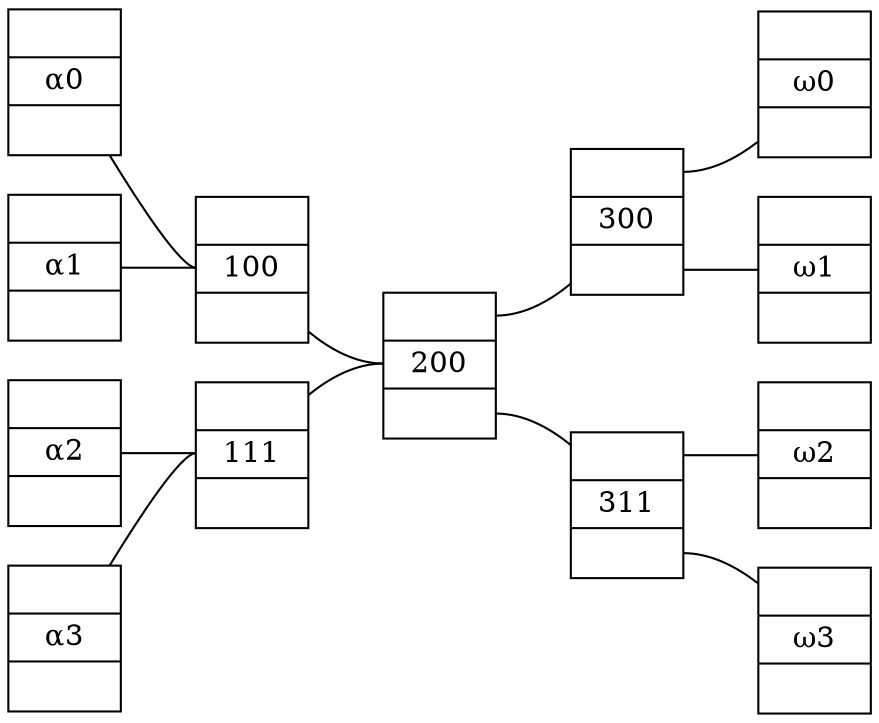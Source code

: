 graph "strict" {
	graph [bb="0,0,414,334",
		rankdir=LR
	];
	node [height=.1,
		label="\N",
		shape=record
	];
	α00	 [height=0.97222,
		label="<f0> |<f1> α0|<f2>",
		pos="27,299",
		rects="0,310.5,54,333.5 0,287.5,54,310.5 0,264.5,54,287.5",
		width=0.75];
	100	 [height=0.97222,
		label="<f0> |<f1> 100|<f2>",
		pos="117,211",
		rects="90,222.5,144,245.5 90,199.5,144,222.5 90,176.5,144,199.5",
		width=0.75];
	α00 -- 100:f1	 [pos="48.569,264.47 63.84,239.82 83.155,211 90,211"];
	ω00	 [height=0.97222,
		label="<f0> |<f1> ω0|<f2>",
		pos="387,299",
		rects="360,310.5,414,333.5 360,287.5,414,310.5 360,264.5,414,287.5",
		width=0.75];
	α01	 [height=0.97222,
		label="<f0> |<f1> α1|<f2>",
		pos="27,211",
		rects="0,222.5,54,245.5 0,199.5,54,222.5 0,176.5,54,199.5",
		width=0.75];
	α01 -- 100:f1	 [pos="54.246,211 65.286,211 78.267,211 90,211"];
	ω01	 [height=0.97222,
		label="<f0> |<f1> ω1|<f2>",
		pos="387,211",
		rects="360,222.5,414,245.5 360,199.5,414,222.5 360,176.5,414,199.5",
		width=0.75];
	α10	 [height=0.97222,
		label="<f0> |<f1> α2|<f2>",
		pos="27,123",
		rects="0,134.5,54,157.5 0,111.5,54,134.5 0,88.5,54,111.5",
		width=0.75];
	111	 [height=0.97222,
		label="<f0> |<f1> 111|<f2>",
		pos="117,123",
		rects="90,134.5,144,157.5 90,111.5,144,134.5 90,88.5,144,111.5",
		width=0.75];
	α10 -- 111:f1	 [pos="54.246,123 65.286,123 78.267,123 90,123"];
	ω10	 [height=0.97222,
		label="<f0> |<f1> ω2|<f2>",
		pos="387,123",
		rects="360,134.5,414,157.5 360,111.5,414,134.5 360,88.5,414,111.5",
		width=0.75];
	α11	 [height=0.97222,
		label="<f0> |<f1> α3|<f2>",
		pos="27,35",
		rects="0,46.5,54,69.5 0,23.5,54,46.5 0,0.5,54,23.5",
		width=0.75];
	α11 -- 111:f1	 [pos="48.569,69.527 63.84,94.181 83.155,123 90,123"];
	ω11	 [height=0.97222,
		label="<f0> |<f1> ω3|<f2>",
		pos="387,35",
		rects="360,46.5,414,69.5 360,23.5,414,46.5 360,0.5,414,23.5",
		width=0.75];
	200	 [height=0.97222,
		label="<f0> |<f1> 200|<f2>",
		pos="207,167",
		rects="180,178.5,234,201.5 180,155.5,234,178.5 180,132.5,234,155.5",
		width=0.75];
	100 -- 200:f1	 [pos="144,182.14 154.21,173.85 166.67,167 180,167"];
	111 -- 200:f1	 [pos="144,151.86 154.21,160.15 166.67,167 180,167"];
	300	 [height=0.97222,
		label="<f0> |<f1> 300|<f2>",
		pos="297,234",
		rects="270,245.5,324,268.5 270,222.5,324,245.5 270,199.5,324,222.5",
		width=0.75];
	300:f0 -- ω00	 [pos="324,257 337.13,257 349.55,263.54 359.78,271.45"];
	300:f2 -- ω01	 [pos="324,211 335.73,211 348.71,211 359.75,211"];
	311	 [height=0.97222,
		label="<f0> |<f1> 311|<f2>",
		pos="297,100",
		rects="270,111.5,324,134.5 270,88.5,324,111.5 270,65.5,324,88.5",
		width=0.75];
	311:f0 -- ω10	 [pos="324,123 335.73,123 348.71,123 359.75,123"];
	311:f2 -- ω11	 [pos="324,77 337.13,77 349.55,70.462 359.78,62.546"];
	200:f0 -- 300	 [pos="234,190 247.33,190 259.79,196.85 270,205.14"];
	200:f2 -- 311	 [pos="234,144 247.33,144 259.79,137.15 270,128.86"];
}
